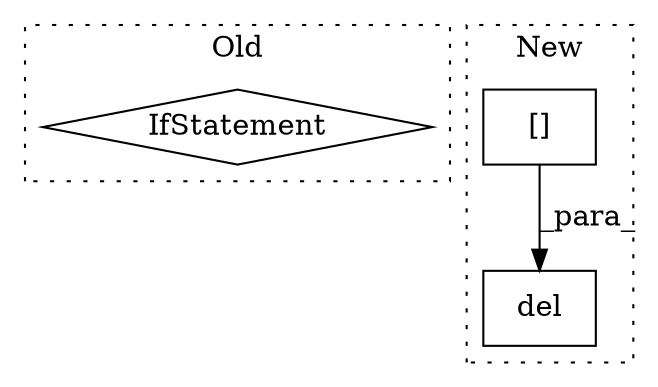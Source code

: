 digraph G {
subgraph cluster0 {
1 [label="IfStatement" a="25" s="3862,3909" l="8,2" shape="diamond"];
label = "Old";
style="dotted";
}
subgraph cluster1 {
2 [label="del" a="32" s="3888,3918" l="4,1" shape="box"];
3 [label="[]" a="2" s="3892,3917" l="12,1" shape="box"];
label = "New";
style="dotted";
}
3 -> 2 [label="_para_"];
}